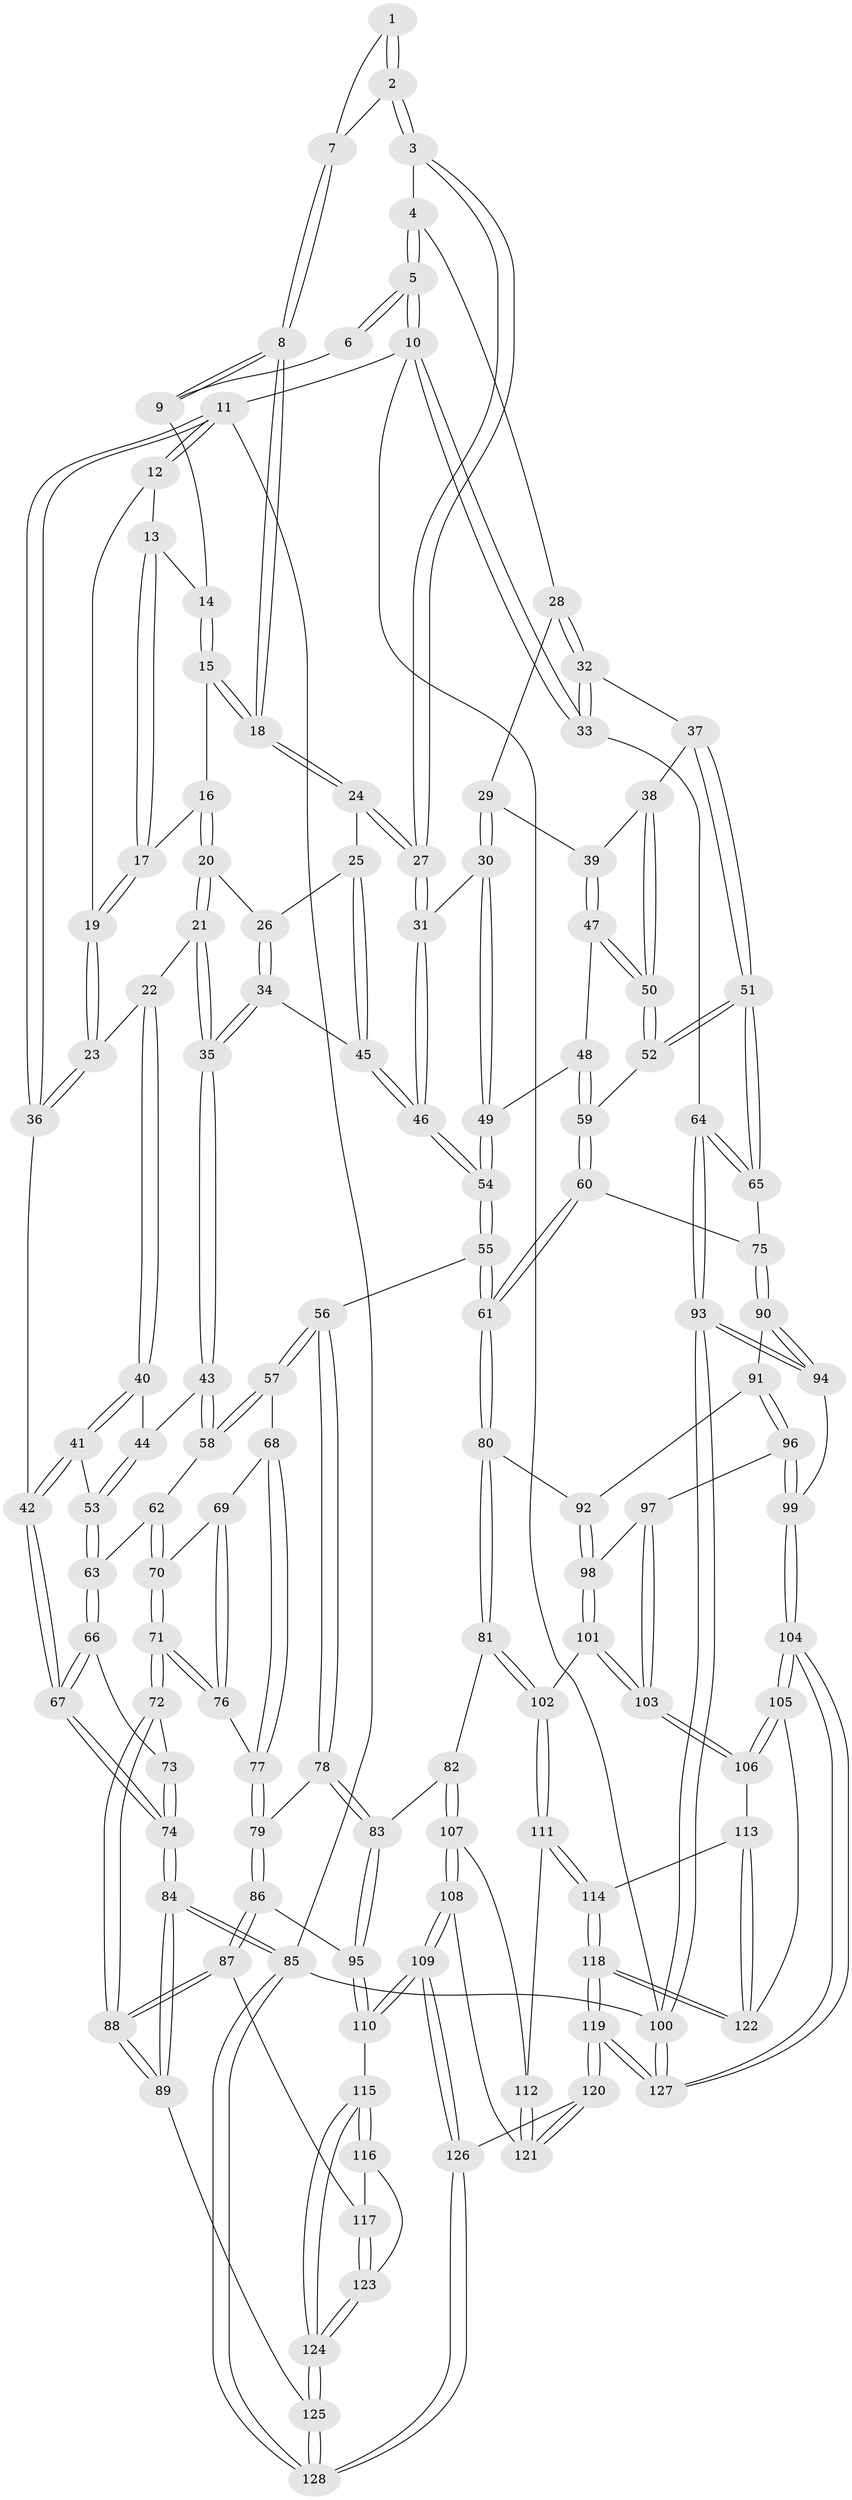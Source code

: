 // coarse degree distribution, {3: 0.421875, 4: 0.515625, 1: 0.015625, 6: 0.015625, 5: 0.03125}
// Generated by graph-tools (version 1.1) at 2025/38/03/04/25 23:38:31]
// undirected, 128 vertices, 317 edges
graph export_dot {
  node [color=gray90,style=filled];
  1 [pos="+0.6807275565056208+0"];
  2 [pos="+0.7975895462525999+0.09499689936699203"];
  3 [pos="+0.8172663464026481+0.11164462541107517"];
  4 [pos="+0.861886233842493+0.12593642840055186"];
  5 [pos="+1+0"];
  6 [pos="+0.6513312292421645+0"];
  7 [pos="+0.6763562490109489+0.09798887915302507"];
  8 [pos="+0.6295404938287559+0.13506785117674316"];
  9 [pos="+0.5350241660761751+0"];
  10 [pos="+1+0"];
  11 [pos="+0+0"];
  12 [pos="+0+0"];
  13 [pos="+0.17042920626478972+0"];
  14 [pos="+0.48222765699625336+0"];
  15 [pos="+0.454868198592755+0"];
  16 [pos="+0.40383808481141303+0.08120079806923886"];
  17 [pos="+0.24958117168182184+0.08620289526790198"];
  18 [pos="+0.6007279079333744+0.2051338201855947"];
  19 [pos="+0.19208047119523944+0.19466502678647543"];
  20 [pos="+0.4059643228775158+0.1497783185760551"];
  21 [pos="+0.31462834624132496+0.21557433503877868"];
  22 [pos="+0.19356031987004124+0.20391464872218032"];
  23 [pos="+0.1911560617285749+0.20095343073826305"];
  24 [pos="+0.6003863816296116+0.21355294212041612"];
  25 [pos="+0.5760278436325696+0.22251571445714846"];
  26 [pos="+0.46166665990090844+0.19976228574233248"];
  27 [pos="+0.6366358399388096+0.23562587543988034"];
  28 [pos="+0.8630647894779541+0.1324612877677034"];
  29 [pos="+0.8458788885572113+0.24069755096892329"];
  30 [pos="+0.6838497663294781+0.2927326807684799"];
  31 [pos="+0.6720513266317752+0.28014202389709697"];
  32 [pos="+1+0.2896744468036215"];
  33 [pos="+1+0.3065962032839243"];
  34 [pos="+0.3969950055966323+0.3321652331076242"];
  35 [pos="+0.3828841032306691+0.3437635940214975"];
  36 [pos="+0+0.20759039158092904"];
  37 [pos="+0.9275567375306932+0.31148615084452497"];
  38 [pos="+0.8908919792496119+0.29311565795781813"];
  39 [pos="+0.8632737952786237+0.2702222629206118"];
  40 [pos="+0.19724090178723067+0.2985178982924773"];
  41 [pos="+0.034434624870288255+0.360156809154292"];
  42 [pos="+0+0.3772893795822564"];
  43 [pos="+0.37851942923556725+0.358169900694381"];
  44 [pos="+0.20092492446303184+0.30892820567138585"];
  45 [pos="+0.5275057671820332+0.3077971193825502"];
  46 [pos="+0.5343939889620563+0.395614571064753"];
  47 [pos="+0.7914588906544335+0.3784764486617288"];
  48 [pos="+0.7191468874098935+0.37043170070557213"];
  49 [pos="+0.6921725093078912+0.337313161427342"];
  50 [pos="+0.8350251474079523+0.4118172198401854"];
  51 [pos="+0.9015905602410064+0.4752764400306005"];
  52 [pos="+0.856742846499181+0.4427985889777448"];
  53 [pos="+0.19560765016850837+0.4013470854965717"];
  54 [pos="+0.5296546676380288+0.47874131426059374"];
  55 [pos="+0.527766362272233+0.4828355280683659"];
  56 [pos="+0.4894256027068613+0.4880602185367914"];
  57 [pos="+0.46498536146414227+0.47991999152825165"];
  58 [pos="+0.3806284708294011+0.38753355191739725"];
  59 [pos="+0.7186732098271112+0.4738605031585093"];
  60 [pos="+0.700348856307252+0.5248145681043551"];
  61 [pos="+0.6423771699141417+0.5679599393835945"];
  62 [pos="+0.3074459300662678+0.42601643106658504"];
  63 [pos="+0.19951937356779048+0.4205058790544973"];
  64 [pos="+1+0.47956383622271875"];
  65 [pos="+0.9194210176032822+0.5052117521915003"];
  66 [pos="+0.1879960604276206+0.44420675789843134"];
  67 [pos="+0+0.3821674988853369"];
  68 [pos="+0.42003040639766215+0.5074153746092968"];
  69 [pos="+0.34472543203998496+0.5137823442766988"];
  70 [pos="+0.3016342209689578+0.5133028400180867"];
  71 [pos="+0.2530715662912028+0.5655651711178102"];
  72 [pos="+0.23972440624084015+0.5689280846057733"];
  73 [pos="+0.18670752297252993+0.45261000859238226"];
  74 [pos="+0+0.650294283319642"];
  75 [pos="+0.8848682670521841+0.553825686392966"];
  76 [pos="+0.3309086069304091+0.5900705020931805"];
  77 [pos="+0.3487563574138338+0.5968720867599833"];
  78 [pos="+0.44919126449730457+0.6496675692154649"];
  79 [pos="+0.3574841544553993+0.6168100169255585"];
  80 [pos="+0.6492882403182094+0.6338122435071732"];
  81 [pos="+0.6420595046367035+0.6567909705608851"];
  82 [pos="+0.5003978195479825+0.7295108395198234"];
  83 [pos="+0.4717583467163675+0.7210408491522846"];
  84 [pos="+0+0.7693912803717226"];
  85 [pos="+0+1"];
  86 [pos="+0.29712320941367015+0.7420743316113896"];
  87 [pos="+0.19021757083113702+0.7536286581951956"];
  88 [pos="+0.13444777635361116+0.7346170462994027"];
  89 [pos="+0+0.768829653011928"];
  90 [pos="+0.881706369807283+0.5803067762302059"];
  91 [pos="+0.8537030020613137+0.6374053518995293"];
  92 [pos="+0.792974057359287+0.6476498550266858"];
  93 [pos="+1+0.7668385549555996"];
  94 [pos="+1+0.767616669511002"];
  95 [pos="+0.3838760981026972+0.7632698818650563"];
  96 [pos="+0.8750078821814523+0.7312860494514493"];
  97 [pos="+0.8563564875228762+0.7383950257831833"];
  98 [pos="+0.7666432104912153+0.75118968323026"];
  99 [pos="+0.9568204390012405+0.7963156908826549"];
  100 [pos="+1+1"];
  101 [pos="+0.7353248765706244+0.7653569435848708"];
  102 [pos="+0.6907592172360436+0.7557983701456589"];
  103 [pos="+0.7897959295927599+0.8408878524575155"];
  104 [pos="+0.8963567041509571+0.8772615104263533"];
  105 [pos="+0.8188545906189069+0.8717871416310315"];
  106 [pos="+0.7923390685866277+0.8481177998368266"];
  107 [pos="+0.5371838669933329+0.8315738617928089"];
  108 [pos="+0.5205062015445882+0.8743869344097187"];
  109 [pos="+0.46448119362639406+0.947482873162161"];
  110 [pos="+0.4025110452732587+0.9087932069575076"];
  111 [pos="+0.6565509400236633+0.8325872900597157"];
  112 [pos="+0.6538966039264862+0.8335871041951948"];
  113 [pos="+0.7147361906862966+0.8764148185488218"];
  114 [pos="+0.6950571198861255+0.8787140055023434"];
  115 [pos="+0.38194227134517905+0.9122746222978834"];
  116 [pos="+0.3224910951179404+0.8757011198718828"];
  117 [pos="+0.21912498467566924+0.8006115931524476"];
  118 [pos="+0.7011957790368654+1"];
  119 [pos="+0.6852650617523638+1"];
  120 [pos="+0.6807832898868423+1"];
  121 [pos="+0.6141724364803052+0.9179052494373283"];
  122 [pos="+0.7822659800587277+0.9243826108314656"];
  123 [pos="+0.2601990455696265+0.9273984535733826"];
  124 [pos="+0.2734917689291889+0.9758802529977643"];
  125 [pos="+0.2680715405899502+0.9873633199726262"];
  126 [pos="+0.5416305635961649+1"];
  127 [pos="+0.95940018531964+1"];
  128 [pos="+0.22222178538205092+1"];
  1 -- 2;
  1 -- 2;
  1 -- 7;
  2 -- 3;
  2 -- 3;
  2 -- 7;
  3 -- 4;
  3 -- 27;
  3 -- 27;
  4 -- 5;
  4 -- 5;
  4 -- 28;
  5 -- 6;
  5 -- 6;
  5 -- 10;
  5 -- 10;
  6 -- 9;
  7 -- 8;
  7 -- 8;
  8 -- 9;
  8 -- 9;
  8 -- 18;
  8 -- 18;
  9 -- 14;
  10 -- 11;
  10 -- 33;
  10 -- 33;
  10 -- 100;
  11 -- 12;
  11 -- 12;
  11 -- 36;
  11 -- 36;
  11 -- 85;
  12 -- 13;
  12 -- 19;
  13 -- 14;
  13 -- 17;
  13 -- 17;
  14 -- 15;
  14 -- 15;
  15 -- 16;
  15 -- 18;
  15 -- 18;
  16 -- 17;
  16 -- 20;
  16 -- 20;
  17 -- 19;
  17 -- 19;
  18 -- 24;
  18 -- 24;
  19 -- 23;
  19 -- 23;
  20 -- 21;
  20 -- 21;
  20 -- 26;
  21 -- 22;
  21 -- 35;
  21 -- 35;
  22 -- 23;
  22 -- 40;
  22 -- 40;
  23 -- 36;
  23 -- 36;
  24 -- 25;
  24 -- 27;
  24 -- 27;
  25 -- 26;
  25 -- 45;
  25 -- 45;
  26 -- 34;
  26 -- 34;
  27 -- 31;
  27 -- 31;
  28 -- 29;
  28 -- 32;
  28 -- 32;
  29 -- 30;
  29 -- 30;
  29 -- 39;
  30 -- 31;
  30 -- 49;
  30 -- 49;
  31 -- 46;
  31 -- 46;
  32 -- 33;
  32 -- 33;
  32 -- 37;
  33 -- 64;
  34 -- 35;
  34 -- 35;
  34 -- 45;
  35 -- 43;
  35 -- 43;
  36 -- 42;
  37 -- 38;
  37 -- 51;
  37 -- 51;
  38 -- 39;
  38 -- 50;
  38 -- 50;
  39 -- 47;
  39 -- 47;
  40 -- 41;
  40 -- 41;
  40 -- 44;
  41 -- 42;
  41 -- 42;
  41 -- 53;
  42 -- 67;
  42 -- 67;
  43 -- 44;
  43 -- 58;
  43 -- 58;
  44 -- 53;
  44 -- 53;
  45 -- 46;
  45 -- 46;
  46 -- 54;
  46 -- 54;
  47 -- 48;
  47 -- 50;
  47 -- 50;
  48 -- 49;
  48 -- 59;
  48 -- 59;
  49 -- 54;
  49 -- 54;
  50 -- 52;
  50 -- 52;
  51 -- 52;
  51 -- 52;
  51 -- 65;
  51 -- 65;
  52 -- 59;
  53 -- 63;
  53 -- 63;
  54 -- 55;
  54 -- 55;
  55 -- 56;
  55 -- 61;
  55 -- 61;
  56 -- 57;
  56 -- 57;
  56 -- 78;
  56 -- 78;
  57 -- 58;
  57 -- 58;
  57 -- 68;
  58 -- 62;
  59 -- 60;
  59 -- 60;
  60 -- 61;
  60 -- 61;
  60 -- 75;
  61 -- 80;
  61 -- 80;
  62 -- 63;
  62 -- 70;
  62 -- 70;
  63 -- 66;
  63 -- 66;
  64 -- 65;
  64 -- 65;
  64 -- 93;
  64 -- 93;
  65 -- 75;
  66 -- 67;
  66 -- 67;
  66 -- 73;
  67 -- 74;
  67 -- 74;
  68 -- 69;
  68 -- 77;
  68 -- 77;
  69 -- 70;
  69 -- 76;
  69 -- 76;
  70 -- 71;
  70 -- 71;
  71 -- 72;
  71 -- 72;
  71 -- 76;
  71 -- 76;
  72 -- 73;
  72 -- 88;
  72 -- 88;
  73 -- 74;
  73 -- 74;
  74 -- 84;
  74 -- 84;
  75 -- 90;
  75 -- 90;
  76 -- 77;
  77 -- 79;
  77 -- 79;
  78 -- 79;
  78 -- 83;
  78 -- 83;
  79 -- 86;
  79 -- 86;
  80 -- 81;
  80 -- 81;
  80 -- 92;
  81 -- 82;
  81 -- 102;
  81 -- 102;
  82 -- 83;
  82 -- 107;
  82 -- 107;
  83 -- 95;
  83 -- 95;
  84 -- 85;
  84 -- 85;
  84 -- 89;
  84 -- 89;
  85 -- 128;
  85 -- 128;
  85 -- 100;
  86 -- 87;
  86 -- 87;
  86 -- 95;
  87 -- 88;
  87 -- 88;
  87 -- 117;
  88 -- 89;
  88 -- 89;
  89 -- 125;
  90 -- 91;
  90 -- 94;
  90 -- 94;
  91 -- 92;
  91 -- 96;
  91 -- 96;
  92 -- 98;
  92 -- 98;
  93 -- 94;
  93 -- 94;
  93 -- 100;
  93 -- 100;
  94 -- 99;
  95 -- 110;
  95 -- 110;
  96 -- 97;
  96 -- 99;
  96 -- 99;
  97 -- 98;
  97 -- 103;
  97 -- 103;
  98 -- 101;
  98 -- 101;
  99 -- 104;
  99 -- 104;
  100 -- 127;
  100 -- 127;
  101 -- 102;
  101 -- 103;
  101 -- 103;
  102 -- 111;
  102 -- 111;
  103 -- 106;
  103 -- 106;
  104 -- 105;
  104 -- 105;
  104 -- 127;
  104 -- 127;
  105 -- 106;
  105 -- 106;
  105 -- 122;
  106 -- 113;
  107 -- 108;
  107 -- 108;
  107 -- 112;
  108 -- 109;
  108 -- 109;
  108 -- 121;
  109 -- 110;
  109 -- 110;
  109 -- 126;
  109 -- 126;
  110 -- 115;
  111 -- 112;
  111 -- 114;
  111 -- 114;
  112 -- 121;
  112 -- 121;
  113 -- 114;
  113 -- 122;
  113 -- 122;
  114 -- 118;
  114 -- 118;
  115 -- 116;
  115 -- 116;
  115 -- 124;
  115 -- 124;
  116 -- 117;
  116 -- 123;
  117 -- 123;
  117 -- 123;
  118 -- 119;
  118 -- 119;
  118 -- 122;
  118 -- 122;
  119 -- 120;
  119 -- 120;
  119 -- 127;
  119 -- 127;
  120 -- 121;
  120 -- 121;
  120 -- 126;
  123 -- 124;
  123 -- 124;
  124 -- 125;
  124 -- 125;
  125 -- 128;
  125 -- 128;
  126 -- 128;
  126 -- 128;
}
